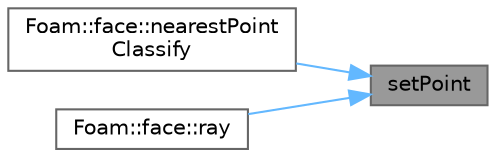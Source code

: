 digraph "setPoint"
{
 // LATEX_PDF_SIZE
  bgcolor="transparent";
  edge [fontname=Helvetica,fontsize=10,labelfontname=Helvetica,labelfontsize=10];
  node [fontname=Helvetica,fontsize=10,shape=box,height=0.2,width=0.4];
  rankdir="RL";
  Node1 [id="Node000001",label="setPoint",height=0.2,width=0.4,color="gray40", fillcolor="grey60", style="filled", fontcolor="black",tooltip=" "];
  Node1 -> Node2 [id="edge1_Node000001_Node000002",dir="back",color="steelblue1",style="solid",tooltip=" "];
  Node2 [id="Node000002",label="Foam::face::nearestPoint\lClassify",height=0.2,width=0.4,color="grey40", fillcolor="white", style="filled",URL="$classFoam_1_1face.html#a0e4049453986acd558a753dcf977153a",tooltip=" "];
  Node1 -> Node3 [id="edge2_Node000001_Node000003",dir="back",color="steelblue1",style="solid",tooltip=" "];
  Node3 [id="Node000003",label="Foam::face::ray",height=0.2,width=0.4,color="grey40", fillcolor="white", style="filled",URL="$classFoam_1_1face.html#a0c9b7c8483c9059c93ecbfe1f5e4ba0f",tooltip=" "];
}
